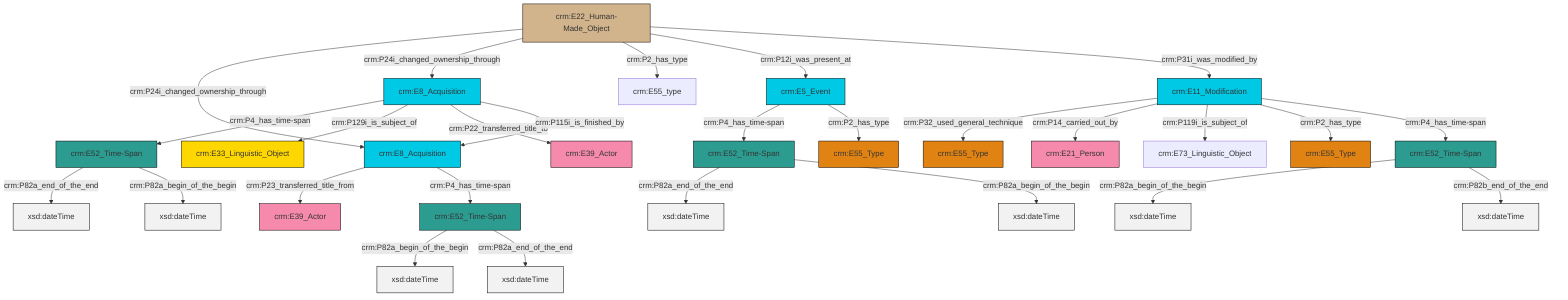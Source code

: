 graph TD
classDef Literal fill:#f2f2f2,stroke:#000000;
classDef CRM_Entity fill:#FFFFFF,stroke:#000000;
classDef Temporal_Entity fill:#00C9E6, stroke:#000000;
classDef Type fill:#E18312, stroke:#000000;
classDef Time-Span fill:#2C9C91, stroke:#000000;
classDef Appellation fill:#FFEB7F, stroke:#000000;
classDef Place fill:#008836, stroke:#000000;
classDef Persistent_Item fill:#B266B2, stroke:#000000;
classDef Conceptual_Object fill:#FFD700, stroke:#000000;
classDef Physical_Thing fill:#D2B48C, stroke:#000000;
classDef Actor fill:#f58aad, stroke:#000000;
classDef PC_Classes fill:#4ce600, stroke:#000000;
classDef Multi fill:#cccccc,stroke:#000000;

0["crm:E11_Modification"]:::Temporal_Entity -->|crm:P32_used_general_technique| 1["crm:E55_Type"]:::Type
0["crm:E11_Modification"]:::Temporal_Entity -->|crm:P14_carried_out_by| 8["crm:E21_Person"]:::Actor
13["crm:E5_Event"]:::Temporal_Entity -->|crm:P4_has_time-span| 2["crm:E52_Time-Span"]:::Time-Span
16["crm:E8_Acquisition"]:::Temporal_Entity -->|crm:P4_has_time-span| 6["crm:E52_Time-Span"]:::Time-Span
16["crm:E8_Acquisition"]:::Temporal_Entity -->|crm:P129i_is_subject_of| 14["crm:E33_Linguistic_Object"]:::Conceptual_Object
16["crm:E8_Acquisition"]:::Temporal_Entity -->|crm:P22_transferred_title_to| 17["crm:E39_Actor"]:::Actor
0["crm:E11_Modification"]:::Temporal_Entity -->|crm:P119i_is_subject_of| 18["crm:E73_Linguistic_Object"]:::Default
21["crm:E8_Acquisition"]:::Temporal_Entity -->|crm:P23_transferred_title_from| 22["crm:E39_Actor"]:::Actor
23["crm:E22_Human-Made_Object"]:::Physical_Thing -->|crm:P24i_changed_ownership_through| 21["crm:E8_Acquisition"]:::Temporal_Entity
24["crm:E52_Time-Span"]:::Time-Span -->|crm:P82a_begin_of_the_begin| 25[xsd:dateTime]:::Literal
23["crm:E22_Human-Made_Object"]:::Physical_Thing -->|crm:P24i_changed_ownership_through| 16["crm:E8_Acquisition"]:::Temporal_Entity
6["crm:E52_Time-Span"]:::Time-Span -->|crm:P82a_end_of_the_end| 28[xsd:dateTime]:::Literal
0["crm:E11_Modification"]:::Temporal_Entity -->|crm:P2_has_type| 29["crm:E55_Type"]:::Type
23["crm:E22_Human-Made_Object"]:::Physical_Thing -->|crm:P2_has_type| 4["crm:E55_type"]:::Default
2["crm:E52_Time-Span"]:::Time-Span -->|crm:P82a_end_of_the_end| 30[xsd:dateTime]:::Literal
16["crm:E8_Acquisition"]:::Temporal_Entity -->|crm:P115i_is_finished_by| 21["crm:E8_Acquisition"]:::Temporal_Entity
24["crm:E52_Time-Span"]:::Time-Span -->|crm:P82b_end_of_the_end| 32[xsd:dateTime]:::Literal
0["crm:E11_Modification"]:::Temporal_Entity -->|crm:P4_has_time-span| 24["crm:E52_Time-Span"]:::Time-Span
23["crm:E22_Human-Made_Object"]:::Physical_Thing -->|crm:P12i_was_present_at| 13["crm:E5_Event"]:::Temporal_Entity
6["crm:E52_Time-Span"]:::Time-Span -->|crm:P82a_begin_of_the_begin| 35[xsd:dateTime]:::Literal
2["crm:E52_Time-Span"]:::Time-Span -->|crm:P82a_begin_of_the_begin| 39[xsd:dateTime]:::Literal
21["crm:E8_Acquisition"]:::Temporal_Entity -->|crm:P4_has_time-span| 11["crm:E52_Time-Span"]:::Time-Span
23["crm:E22_Human-Made_Object"]:::Physical_Thing -->|crm:P31i_was_modified_by| 0["crm:E11_Modification"]:::Temporal_Entity
13["crm:E5_Event"]:::Temporal_Entity -->|crm:P2_has_type| 9["crm:E55_Type"]:::Type
11["crm:E52_Time-Span"]:::Time-Span -->|crm:P82a_begin_of_the_begin| 40[xsd:dateTime]:::Literal
11["crm:E52_Time-Span"]:::Time-Span -->|crm:P82a_end_of_the_end| 42[xsd:dateTime]:::Literal